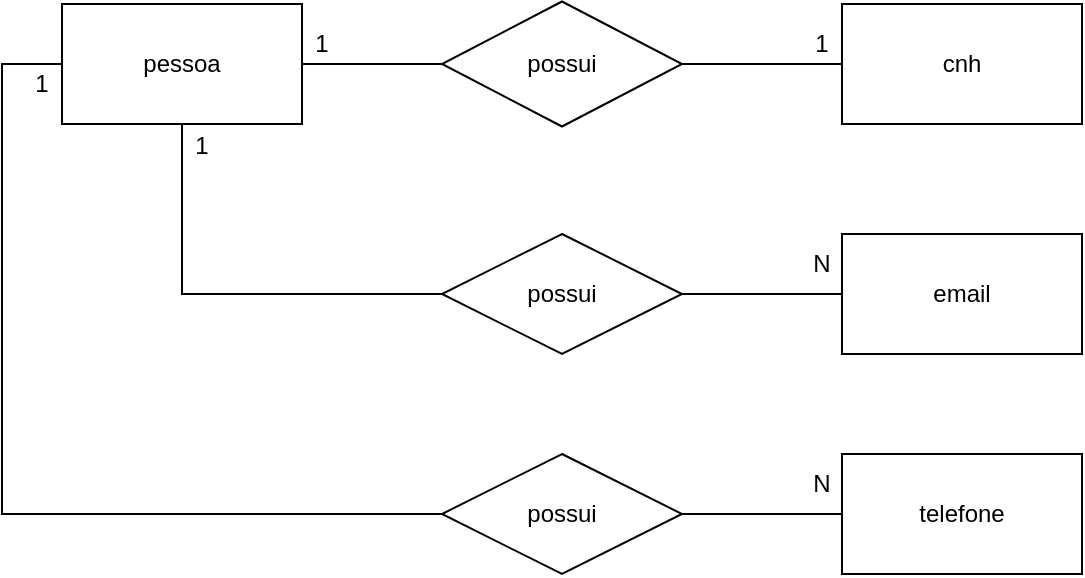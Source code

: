 <mxfile version="14.8.1"><diagram id="4hm-xYMDimFn2rnfQgrZ" name="Page-1"><mxGraphModel dx="1106" dy="673" grid="1" gridSize="10" guides="1" tooltips="1" connect="1" arrows="1" fold="1" page="1" pageScale="1" pageWidth="827" pageHeight="1169" math="0" shadow="0"><root><mxCell id="0"/><mxCell id="1" parent="0"/><mxCell id="8-bMT1jDscbrD2uV_dRp-27" style="edgeStyle=orthogonalEdgeStyle;rounded=0;orthogonalLoop=1;jettySize=auto;html=1;exitX=0.5;exitY=1;exitDx=0;exitDy=0;entryX=0;entryY=0.5;entryDx=0;entryDy=0;endArrow=none;endFill=0;" edge="1" parent="1" source="8-bMT1jDscbrD2uV_dRp-1" target="8-bMT1jDscbrD2uV_dRp-12"><mxGeometry relative="1" as="geometry"/></mxCell><mxCell id="8-bMT1jDscbrD2uV_dRp-35" style="edgeStyle=orthogonalEdgeStyle;rounded=0;orthogonalLoop=1;jettySize=auto;html=1;exitX=0;exitY=0.5;exitDx=0;exitDy=0;entryX=0;entryY=0.5;entryDx=0;entryDy=0;endArrow=none;endFill=0;" edge="1" parent="1" source="8-bMT1jDscbrD2uV_dRp-1" target="8-bMT1jDscbrD2uV_dRp-29"><mxGeometry relative="1" as="geometry"><Array as="points"><mxPoint x="60" y="210"/><mxPoint x="60" y="435"/></Array></mxGeometry></mxCell><mxCell id="8-bMT1jDscbrD2uV_dRp-1" value="" style="rounded=0;whiteSpace=wrap;html=1;" vertex="1" parent="1"><mxGeometry x="90" y="180" width="120" height="60" as="geometry"/></mxCell><mxCell id="8-bMT1jDscbrD2uV_dRp-2" value="pessoa" style="text;html=1;strokeColor=none;fillColor=none;align=center;verticalAlign=middle;whiteSpace=wrap;rounded=0;" vertex="1" parent="1"><mxGeometry x="130" y="200" width="40" height="20" as="geometry"/></mxCell><mxCell id="8-bMT1jDscbrD2uV_dRp-5" style="edgeStyle=orthogonalEdgeStyle;rounded=0;orthogonalLoop=1;jettySize=auto;html=1;exitX=0;exitY=0.5;exitDx=0;exitDy=0;entryX=1;entryY=0.5;entryDx=0;entryDy=0;endArrow=none;endFill=0;" edge="1" parent="1" source="8-bMT1jDscbrD2uV_dRp-3" target="8-bMT1jDscbrD2uV_dRp-1"><mxGeometry relative="1" as="geometry"/></mxCell><mxCell id="8-bMT1jDscbrD2uV_dRp-6" style="edgeStyle=orthogonalEdgeStyle;rounded=0;orthogonalLoop=1;jettySize=auto;html=1;exitX=1;exitY=0.5;exitDx=0;exitDy=0;entryX=0;entryY=0.5;entryDx=0;entryDy=0;endArrow=none;endFill=0;" edge="1" parent="1" source="8-bMT1jDscbrD2uV_dRp-3" target="8-bMT1jDscbrD2uV_dRp-4"><mxGeometry relative="1" as="geometry"/></mxCell><mxCell id="8-bMT1jDscbrD2uV_dRp-3" value="" style="rhombus;whiteSpace=wrap;html=1;" vertex="1" parent="1"><mxGeometry x="280" y="178.75" width="120" height="62.5" as="geometry"/></mxCell><mxCell id="8-bMT1jDscbrD2uV_dRp-4" value="" style="rounded=0;whiteSpace=wrap;html=1;" vertex="1" parent="1"><mxGeometry x="480" y="180" width="120" height="60" as="geometry"/></mxCell><mxCell id="8-bMT1jDscbrD2uV_dRp-7" value="&lt;div&gt;possui&lt;/div&gt;" style="text;html=1;strokeColor=none;fillColor=none;align=center;verticalAlign=middle;whiteSpace=wrap;rounded=0;" vertex="1" parent="1"><mxGeometry x="320" y="200" width="40" height="20" as="geometry"/></mxCell><mxCell id="8-bMT1jDscbrD2uV_dRp-8" value="&lt;div&gt;cnh&lt;/div&gt;" style="text;html=1;strokeColor=none;fillColor=none;align=center;verticalAlign=middle;whiteSpace=wrap;rounded=0;" vertex="1" parent="1"><mxGeometry x="520" y="200" width="40" height="20" as="geometry"/></mxCell><mxCell id="8-bMT1jDscbrD2uV_dRp-9" value="1" style="text;html=1;strokeColor=none;fillColor=none;align=center;verticalAlign=middle;whiteSpace=wrap;rounded=0;" vertex="1" parent="1"><mxGeometry x="200" y="190" width="40" height="20" as="geometry"/></mxCell><mxCell id="8-bMT1jDscbrD2uV_dRp-10" value="1" style="text;html=1;strokeColor=none;fillColor=none;align=center;verticalAlign=middle;whiteSpace=wrap;rounded=0;" vertex="1" parent="1"><mxGeometry x="450" y="190" width="40" height="20" as="geometry"/></mxCell><mxCell id="8-bMT1jDscbrD2uV_dRp-28" style="edgeStyle=orthogonalEdgeStyle;rounded=0;orthogonalLoop=1;jettySize=auto;html=1;exitX=1;exitY=0.5;exitDx=0;exitDy=0;entryX=0;entryY=0.5;entryDx=0;entryDy=0;endArrow=none;endFill=0;" edge="1" parent="1" source="8-bMT1jDscbrD2uV_dRp-12" target="8-bMT1jDscbrD2uV_dRp-17"><mxGeometry relative="1" as="geometry"/></mxCell><mxCell id="8-bMT1jDscbrD2uV_dRp-12" value="" style="rhombus;whiteSpace=wrap;html=1;" vertex="1" parent="1"><mxGeometry x="280" y="295" width="120" height="60" as="geometry"/></mxCell><mxCell id="8-bMT1jDscbrD2uV_dRp-16" value="&lt;div&gt;possui&lt;/div&gt;" style="text;html=1;strokeColor=none;fillColor=none;align=center;verticalAlign=middle;whiteSpace=wrap;rounded=0;" vertex="1" parent="1"><mxGeometry x="320" y="315" width="40" height="20" as="geometry"/></mxCell><mxCell id="8-bMT1jDscbrD2uV_dRp-17" value="" style="rounded=0;whiteSpace=wrap;html=1;" vertex="1" parent="1"><mxGeometry x="480" y="295" width="120" height="60" as="geometry"/></mxCell><mxCell id="8-bMT1jDscbrD2uV_dRp-20" value="email" style="text;html=1;strokeColor=none;fillColor=none;align=center;verticalAlign=middle;whiteSpace=wrap;rounded=0;" vertex="1" parent="1"><mxGeometry x="520" y="315" width="40" height="20" as="geometry"/></mxCell><mxCell id="8-bMT1jDscbrD2uV_dRp-22" value="N" style="text;html=1;strokeColor=none;fillColor=none;align=center;verticalAlign=middle;whiteSpace=wrap;rounded=0;" vertex="1" parent="1"><mxGeometry x="450" y="300" width="40" height="20" as="geometry"/></mxCell><mxCell id="8-bMT1jDscbrD2uV_dRp-38" style="edgeStyle=orthogonalEdgeStyle;rounded=0;orthogonalLoop=1;jettySize=auto;html=1;exitX=1;exitY=0.5;exitDx=0;exitDy=0;entryX=0;entryY=0.5;entryDx=0;entryDy=0;endArrow=none;endFill=0;" edge="1" parent="1" source="8-bMT1jDscbrD2uV_dRp-29" target="8-bMT1jDscbrD2uV_dRp-37"><mxGeometry relative="1" as="geometry"/></mxCell><mxCell id="8-bMT1jDscbrD2uV_dRp-29" value="" style="rhombus;whiteSpace=wrap;html=1;" vertex="1" parent="1"><mxGeometry x="280" y="405" width="120" height="60" as="geometry"/></mxCell><mxCell id="8-bMT1jDscbrD2uV_dRp-31" value="&lt;div&gt;possui&lt;/div&gt;" style="text;html=1;strokeColor=none;fillColor=none;align=center;verticalAlign=middle;whiteSpace=wrap;rounded=0;" vertex="1" parent="1"><mxGeometry x="320" y="425" width="40" height="20" as="geometry"/></mxCell><mxCell id="8-bMT1jDscbrD2uV_dRp-34" value="1" style="text;html=1;strokeColor=none;fillColor=none;align=center;verticalAlign=middle;whiteSpace=wrap;rounded=0;" vertex="1" parent="1"><mxGeometry x="140" y="241.25" width="40" height="20" as="geometry"/></mxCell><mxCell id="8-bMT1jDscbrD2uV_dRp-36" value="1" style="text;html=1;strokeColor=none;fillColor=none;align=center;verticalAlign=middle;whiteSpace=wrap;rounded=0;" vertex="1" parent="1"><mxGeometry x="60" y="210" width="40" height="20" as="geometry"/></mxCell><mxCell id="8-bMT1jDscbrD2uV_dRp-37" value="" style="rounded=0;whiteSpace=wrap;html=1;" vertex="1" parent="1"><mxGeometry x="480" y="405" width="120" height="60" as="geometry"/></mxCell><mxCell id="8-bMT1jDscbrD2uV_dRp-40" value="telefone" style="text;html=1;strokeColor=none;fillColor=none;align=center;verticalAlign=middle;whiteSpace=wrap;rounded=0;" vertex="1" parent="1"><mxGeometry x="520" y="425" width="40" height="20" as="geometry"/></mxCell><mxCell id="8-bMT1jDscbrD2uV_dRp-42" value="N" style="text;html=1;strokeColor=none;fillColor=none;align=center;verticalAlign=middle;whiteSpace=wrap;rounded=0;" vertex="1" parent="1"><mxGeometry x="450" y="410" width="40" height="20" as="geometry"/></mxCell></root></mxGraphModel></diagram></mxfile>